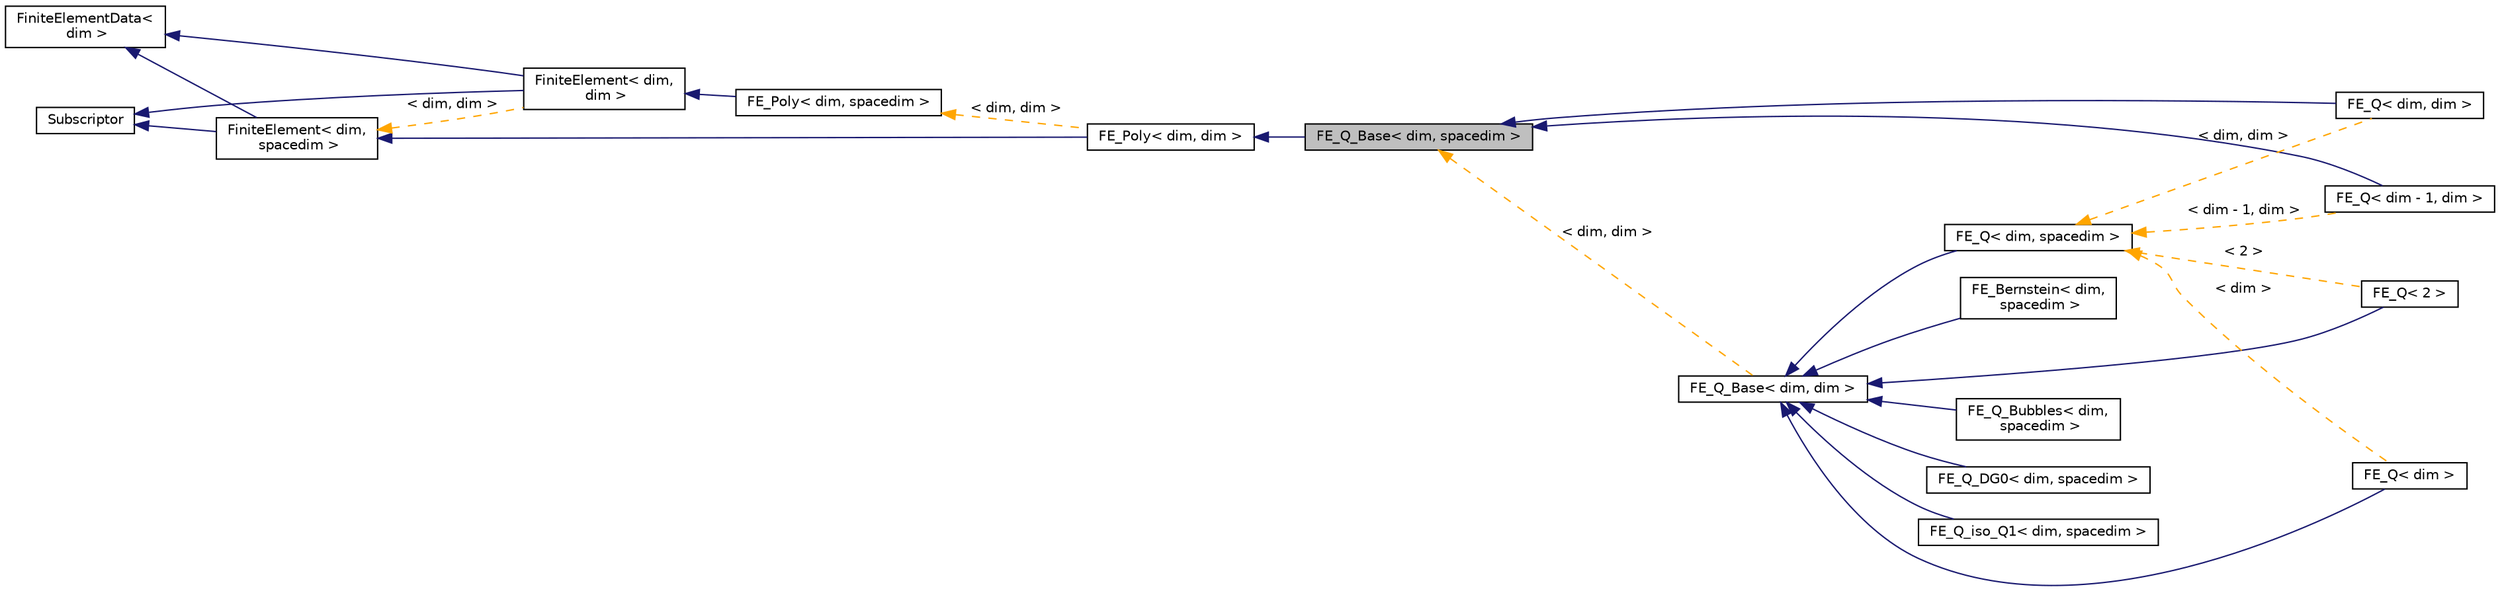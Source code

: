 digraph "FE_Q_Base&lt; dim, spacedim &gt;"
{
 // LATEX_PDF_SIZE
  edge [fontname="Helvetica",fontsize="10",labelfontname="Helvetica",labelfontsize="10"];
  node [fontname="Helvetica",fontsize="10",shape=record];
  rankdir="LR";
  Node1 [label="FE_Q_Base\< dim, spacedim \>",height=0.2,width=0.4,color="black", fillcolor="grey75", style="filled", fontcolor="black",tooltip=" "];
  Node2 -> Node1 [dir="back",color="midnightblue",fontsize="10",style="solid",fontname="Helvetica"];
  Node2 [label="FE_Poly\< dim, dim \>",height=0.2,width=0.4,color="black", fillcolor="white", style="filled",URL="$classFE__Poly.html",tooltip=" "];
  Node3 -> Node2 [dir="back",color="midnightblue",fontsize="10",style="solid",fontname="Helvetica"];
  Node3 [label="FiniteElement\< dim,\l spacedim \>",height=0.2,width=0.4,color="black", fillcolor="white", style="filled",URL="$classFiniteElement.html",tooltip=" "];
  Node4 -> Node3 [dir="back",color="midnightblue",fontsize="10",style="solid",fontname="Helvetica"];
  Node4 [label="Subscriptor",height=0.2,width=0.4,color="black", fillcolor="white", style="filled",URL="$classSubscriptor.html",tooltip=" "];
  Node5 -> Node3 [dir="back",color="midnightblue",fontsize="10",style="solid",fontname="Helvetica"];
  Node5 [label="FiniteElementData\<\l dim \>",height=0.2,width=0.4,color="black", fillcolor="white", style="filled",URL="$classFiniteElementData.html",tooltip=" "];
  Node6 -> Node2 [dir="back",color="orange",fontsize="10",style="dashed",label=" \< dim, dim \>" ,fontname="Helvetica"];
  Node6 [label="FE_Poly\< dim, spacedim \>",height=0.2,width=0.4,color="black", fillcolor="white", style="filled",URL="$classFE__Poly.html",tooltip=" "];
  Node7 -> Node6 [dir="back",color="midnightblue",fontsize="10",style="solid",fontname="Helvetica"];
  Node7 [label="FiniteElement\< dim,\l dim \>",height=0.2,width=0.4,color="black", fillcolor="white", style="filled",URL="$classFiniteElement.html",tooltip=" "];
  Node4 -> Node7 [dir="back",color="midnightblue",fontsize="10",style="solid",fontname="Helvetica"];
  Node5 -> Node7 [dir="back",color="midnightblue",fontsize="10",style="solid",fontname="Helvetica"];
  Node3 -> Node7 [dir="back",color="orange",fontsize="10",style="dashed",label=" \< dim, dim \>" ,fontname="Helvetica"];
  Node1 -> Node8 [dir="back",color="midnightblue",fontsize="10",style="solid",fontname="Helvetica"];
  Node8 [label="FE_Q\< dim - 1, dim \>",height=0.2,width=0.4,color="black", fillcolor="white", style="filled",URL="$classFE__Q.html",tooltip=" "];
  Node1 -> Node9 [dir="back",color="midnightblue",fontsize="10",style="solid",fontname="Helvetica"];
  Node9 [label="FE_Q\< dim, dim \>",height=0.2,width=0.4,color="black", fillcolor="white", style="filled",URL="$classFE__Q.html",tooltip=" "];
  Node1 -> Node10 [dir="back",color="orange",fontsize="10",style="dashed",label=" \< dim, dim \>" ,fontname="Helvetica"];
  Node10 [label="FE_Q_Base\< dim, dim \>",height=0.2,width=0.4,color="black", fillcolor="white", style="filled",URL="$classFE__Q__Base.html",tooltip=" "];
  Node10 -> Node11 [dir="back",color="midnightblue",fontsize="10",style="solid",fontname="Helvetica"];
  Node11 [label="FE_Bernstein\< dim,\l spacedim \>",height=0.2,width=0.4,color="black", fillcolor="white", style="filled",URL="$classFE__Bernstein.html",tooltip=" "];
  Node10 -> Node12 [dir="back",color="midnightblue",fontsize="10",style="solid",fontname="Helvetica"];
  Node12 [label="FE_Q\< dim, spacedim \>",height=0.2,width=0.4,color="black", fillcolor="white", style="filled",URL="$classFE__Q.html",tooltip=" "];
  Node12 -> Node8 [dir="back",color="orange",fontsize="10",style="dashed",label=" \< dim - 1, dim \>" ,fontname="Helvetica"];
  Node12 -> Node13 [dir="back",color="orange",fontsize="10",style="dashed",label=" \< 2 \>" ,fontname="Helvetica"];
  Node13 [label="FE_Q\< 2 \>",height=0.2,width=0.4,color="black", fillcolor="white", style="filled",URL="$classFE__Q.html",tooltip=" "];
  Node12 -> Node9 [dir="back",color="orange",fontsize="10",style="dashed",label=" \< dim, dim \>" ,fontname="Helvetica"];
  Node12 -> Node14 [dir="back",color="orange",fontsize="10",style="dashed",label=" \< dim \>" ,fontname="Helvetica"];
  Node14 [label="FE_Q\< dim \>",height=0.2,width=0.4,color="black", fillcolor="white", style="filled",URL="$classFE__Q.html",tooltip=" "];
  Node10 -> Node13 [dir="back",color="midnightblue",fontsize="10",style="solid",fontname="Helvetica"];
  Node10 -> Node14 [dir="back",color="midnightblue",fontsize="10",style="solid",fontname="Helvetica"];
  Node10 -> Node15 [dir="back",color="midnightblue",fontsize="10",style="solid",fontname="Helvetica"];
  Node15 [label="FE_Q_Bubbles\< dim,\l spacedim \>",height=0.2,width=0.4,color="black", fillcolor="white", style="filled",URL="$classFE__Q__Bubbles.html",tooltip=" "];
  Node10 -> Node16 [dir="back",color="midnightblue",fontsize="10",style="solid",fontname="Helvetica"];
  Node16 [label="FE_Q_DG0\< dim, spacedim \>",height=0.2,width=0.4,color="black", fillcolor="white", style="filled",URL="$classFE__Q__DG0.html",tooltip=" "];
  Node10 -> Node17 [dir="back",color="midnightblue",fontsize="10",style="solid",fontname="Helvetica"];
  Node17 [label="FE_Q_iso_Q1\< dim, spacedim \>",height=0.2,width=0.4,color="black", fillcolor="white", style="filled",URL="$classFE__Q__iso__Q1.html",tooltip=" "];
}
